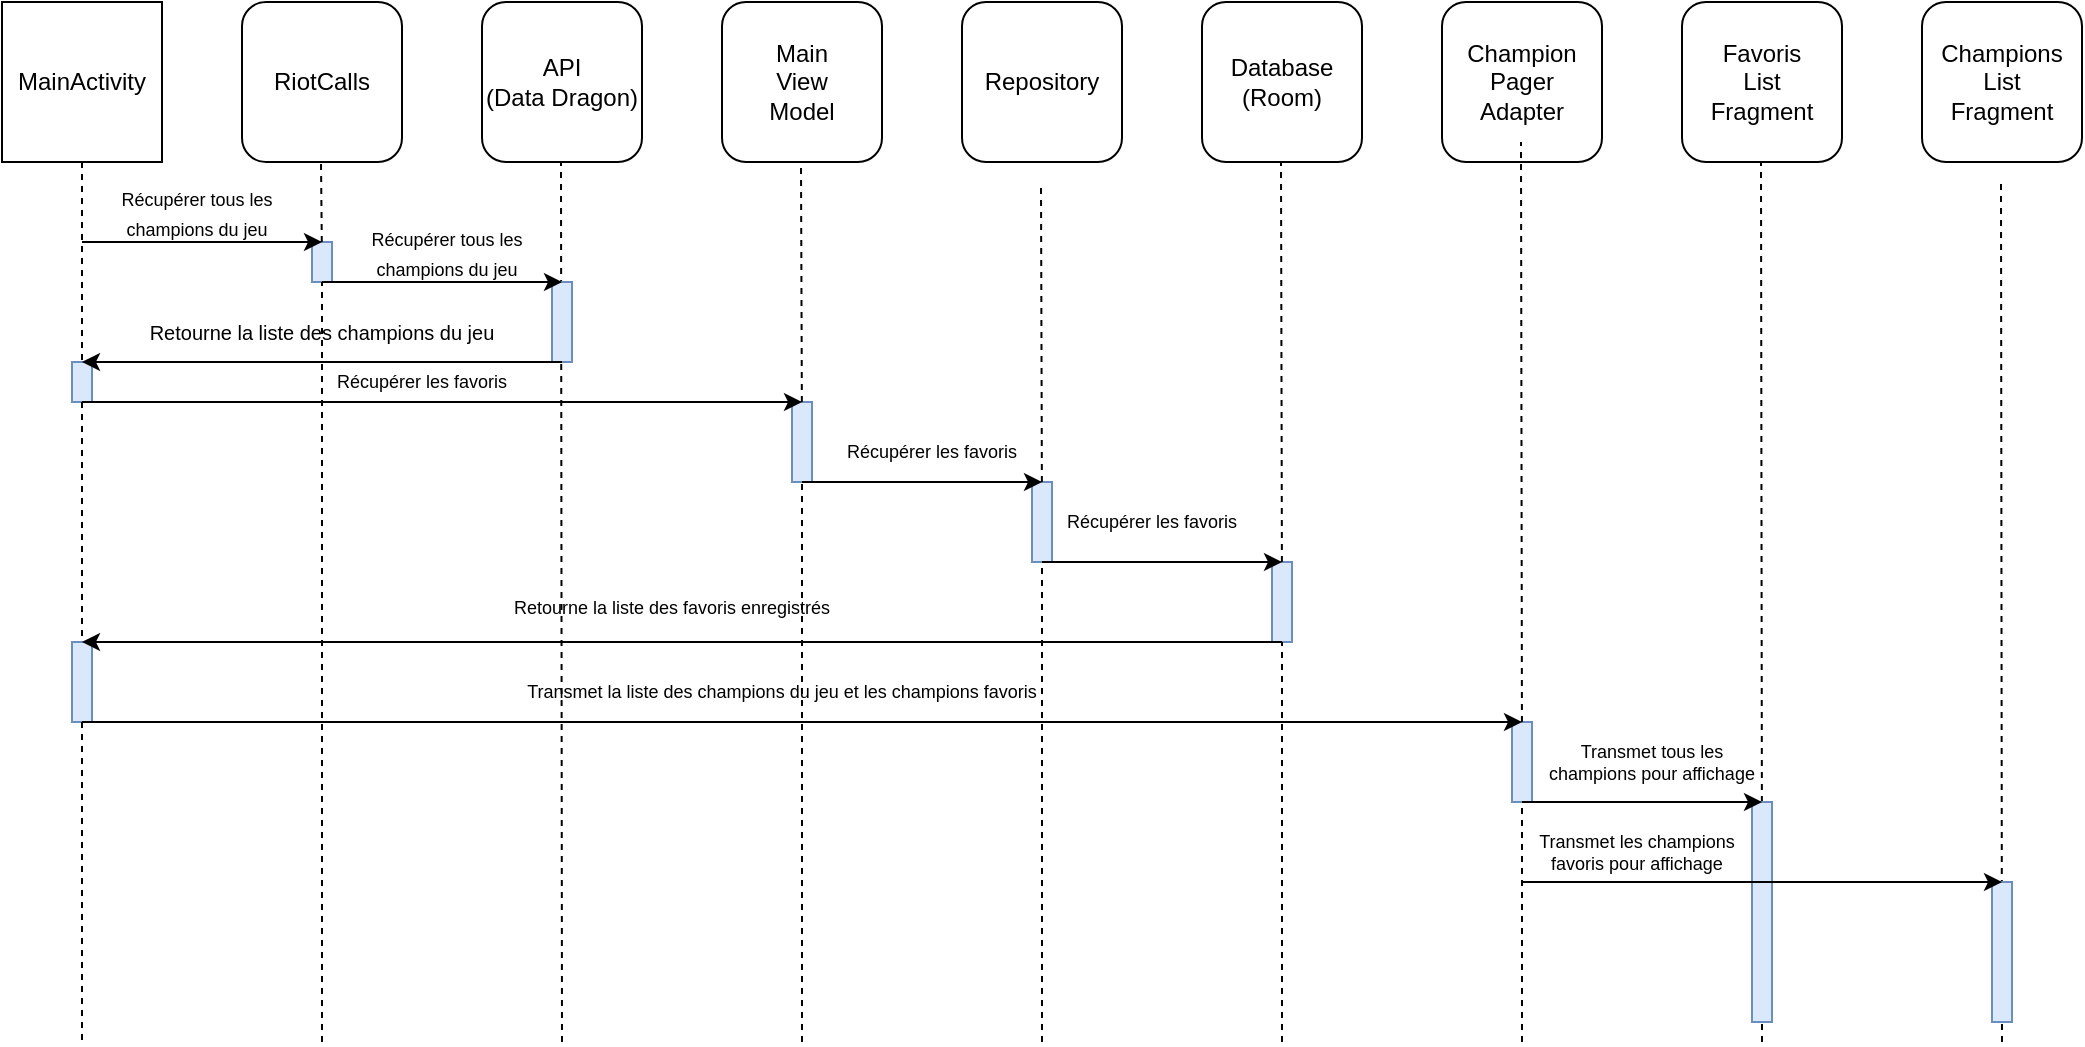 <mxfile version="20.8.3" type="github" pages="2">
  <diagram id="kgpKYQtTHZ0yAKxKKP6v" name="Récupération des données">
    <mxGraphModel dx="1434" dy="764" grid="1" gridSize="10" guides="1" tooltips="1" connect="1" arrows="1" fold="1" page="1" pageScale="1" pageWidth="850" pageHeight="1100" math="0" shadow="0">
      <root>
        <mxCell id="0" />
        <mxCell id="1" parent="0" />
        <mxCell id="WlTL2yJESif3_M9LrgGM-5" value="" style="endArrow=none;html=1;rounded=0;entryX=0.5;entryY=1;entryDx=0;entryDy=0;dashed=1;" edge="1" parent="1">
          <mxGeometry width="50" height="50" relative="1" as="geometry">
            <mxPoint x="320" y="560" as="sourcePoint" />
            <mxPoint x="319.5" y="120" as="targetPoint" />
          </mxGeometry>
        </mxCell>
        <mxCell id="WlTL2yJESif3_M9LrgGM-35" value="" style="rounded=0;whiteSpace=wrap;html=1;fillColor=#dae8fc;strokeColor=#6c8ebf;fillStyle=auto;" vertex="1" parent="1">
          <mxGeometry x="315" y="180" width="10" height="40" as="geometry" />
        </mxCell>
        <mxCell id="WlTL2yJESif3_M9LrgGM-36" value="" style="rounded=0;whiteSpace=wrap;html=1;fillColor=#dae8fc;strokeColor=#6c8ebf;fillStyle=auto;" vertex="1" parent="1">
          <mxGeometry x="75" y="220" width="10" height="20" as="geometry" />
        </mxCell>
        <mxCell id="WlTL2yJESif3_M9LrgGM-33" value="" style="rounded=0;whiteSpace=wrap;html=1;fillColor=#dae8fc;strokeColor=#6c8ebf;fillStyle=auto;" vertex="1" parent="1">
          <mxGeometry x="195" y="160" width="10" height="20" as="geometry" />
        </mxCell>
        <mxCell id="WlTL2yJESif3_M9LrgGM-38" value="" style="rounded=0;whiteSpace=wrap;html=1;fillColor=#dae8fc;strokeColor=#6c8ebf;fillStyle=auto;" vertex="1" parent="1">
          <mxGeometry x="435" y="240" width="10" height="40" as="geometry" />
        </mxCell>
        <mxCell id="WlTL2yJESif3_M9LrgGM-40" value="" style="rounded=0;whiteSpace=wrap;html=1;fillColor=#dae8fc;strokeColor=#6c8ebf;fillStyle=auto;" vertex="1" parent="1">
          <mxGeometry x="555" y="280" width="10" height="40" as="geometry" />
        </mxCell>
        <mxCell id="WlTL2yJESif3_M9LrgGM-42" value="" style="rounded=0;whiteSpace=wrap;html=1;fillColor=#dae8fc;strokeColor=#6c8ebf;fillStyle=auto;" vertex="1" parent="1">
          <mxGeometry x="675" y="320" width="10" height="40" as="geometry" />
        </mxCell>
        <mxCell id="WlTL2yJESif3_M9LrgGM-44" value="" style="rounded=0;whiteSpace=wrap;html=1;fillColor=#dae8fc;strokeColor=#6c8ebf;fillStyle=auto;" vertex="1" parent="1">
          <mxGeometry x="75" y="360" width="10" height="40" as="geometry" />
        </mxCell>
        <mxCell id="WlTL2yJESif3_M9LrgGM-46" value="" style="rounded=0;whiteSpace=wrap;html=1;fillColor=#dae8fc;strokeColor=#6c8ebf;fillStyle=auto;" vertex="1" parent="1">
          <mxGeometry x="795" y="400" width="10" height="40" as="geometry" />
        </mxCell>
        <mxCell id="WlTL2yJESif3_M9LrgGM-6" value="" style="endArrow=none;html=1;rounded=0;entryX=0.5;entryY=1;entryDx=0;entryDy=0;dashed=1;startArrow=none;" edge="1" parent="1" source="WlTL2yJESif3_M9LrgGM-38">
          <mxGeometry width="50" height="50" relative="1" as="geometry">
            <mxPoint x="439.5" y="740" as="sourcePoint" />
            <mxPoint x="439.5" y="120" as="targetPoint" />
          </mxGeometry>
        </mxCell>
        <mxCell id="4i8zw-2Z5ouIAt05xJlH-1" value="MainActivity" style="rounded=0;whiteSpace=wrap;html=1;" vertex="1" parent="1">
          <mxGeometry x="40" y="40" width="80" height="80" as="geometry" />
        </mxCell>
        <mxCell id="4i8zw-2Z5ouIAt05xJlH-4" value="RiotCalls" style="rounded=1;whiteSpace=wrap;html=1;" vertex="1" parent="1">
          <mxGeometry x="160" y="40" width="80" height="80" as="geometry" />
        </mxCell>
        <mxCell id="4i8zw-2Z5ouIAt05xJlH-5" value="Main&lt;br&gt;View&lt;br&gt;Model" style="rounded=1;whiteSpace=wrap;html=1;" vertex="1" parent="1">
          <mxGeometry x="400" y="40" width="80" height="80" as="geometry" />
        </mxCell>
        <mxCell id="4i8zw-2Z5ouIAt05xJlH-6" value="API&lt;br&gt;(Data Dragon)" style="rounded=1;whiteSpace=wrap;html=1;" vertex="1" parent="1">
          <mxGeometry x="280" y="40" width="80" height="80" as="geometry" />
        </mxCell>
        <mxCell id="4i8zw-2Z5ouIAt05xJlH-7" value="Repository" style="rounded=1;whiteSpace=wrap;html=1;" vertex="1" parent="1">
          <mxGeometry x="520" y="40" width="80" height="80" as="geometry" />
        </mxCell>
        <mxCell id="WlTL2yJESif3_M9LrgGM-1" value="Database&lt;br&gt;(Room)" style="rounded=1;whiteSpace=wrap;html=1;" vertex="1" parent="1">
          <mxGeometry x="640" y="40" width="80" height="80" as="geometry" />
        </mxCell>
        <mxCell id="WlTL2yJESif3_M9LrgGM-2" value="Champions&lt;br&gt;List&lt;br&gt;Fragment" style="rounded=1;whiteSpace=wrap;html=1;" vertex="1" parent="1">
          <mxGeometry x="1000" y="40" width="80" height="80" as="geometry" />
        </mxCell>
        <mxCell id="WlTL2yJESif3_M9LrgGM-4" value="" style="endArrow=none;html=1;rounded=0;entryX=0.5;entryY=1;entryDx=0;entryDy=0;dashed=1;startArrow=none;" edge="1" parent="1" source="WlTL2yJESif3_M9LrgGM-33">
          <mxGeometry width="50" height="50" relative="1" as="geometry">
            <mxPoint x="199.5" y="740" as="sourcePoint" />
            <mxPoint x="199.5" y="120" as="targetPoint" />
          </mxGeometry>
        </mxCell>
        <mxCell id="WlTL2yJESif3_M9LrgGM-9" value="" style="endArrow=none;html=1;rounded=0;entryX=0.5;entryY=1;entryDx=0;entryDy=0;dashed=1;startArrow=none;" edge="1" parent="1" source="WlTL2yJESif3_M9LrgGM-42">
          <mxGeometry width="50" height="50" relative="1" as="geometry">
            <mxPoint x="679.5" y="740" as="sourcePoint" />
            <mxPoint x="679.5" y="120" as="targetPoint" />
          </mxGeometry>
        </mxCell>
        <mxCell id="WlTL2yJESif3_M9LrgGM-11" value="" style="endArrow=classic;html=1;rounded=0;" edge="1" parent="1">
          <mxGeometry width="50" height="50" relative="1" as="geometry">
            <mxPoint x="200" y="180" as="sourcePoint" />
            <mxPoint x="320" y="180" as="targetPoint" />
          </mxGeometry>
        </mxCell>
        <mxCell id="WlTL2yJESif3_M9LrgGM-12" value="" style="endArrow=classic;html=1;rounded=0;" edge="1" parent="1">
          <mxGeometry width="50" height="50" relative="1" as="geometry">
            <mxPoint x="320" y="220" as="sourcePoint" />
            <mxPoint x="80" y="220" as="targetPoint" />
          </mxGeometry>
        </mxCell>
        <mxCell id="WlTL2yJESif3_M9LrgGM-13" value="" style="endArrow=classic;html=1;rounded=0;" edge="1" parent="1">
          <mxGeometry width="50" height="50" relative="1" as="geometry">
            <mxPoint x="80" y="240" as="sourcePoint" />
            <mxPoint x="440" y="240" as="targetPoint" />
          </mxGeometry>
        </mxCell>
        <mxCell id="WlTL2yJESif3_M9LrgGM-14" value="" style="endArrow=classic;html=1;rounded=0;" edge="1" parent="1">
          <mxGeometry width="50" height="50" relative="1" as="geometry">
            <mxPoint x="440" y="280" as="sourcePoint" />
            <mxPoint x="560" y="280" as="targetPoint" />
          </mxGeometry>
        </mxCell>
        <mxCell id="WlTL2yJESif3_M9LrgGM-15" value="" style="endArrow=classic;html=1;rounded=0;" edge="1" parent="1">
          <mxGeometry width="50" height="50" relative="1" as="geometry">
            <mxPoint x="560" y="320" as="sourcePoint" />
            <mxPoint x="680" y="320" as="targetPoint" />
          </mxGeometry>
        </mxCell>
        <mxCell id="WlTL2yJESif3_M9LrgGM-16" value="" style="endArrow=classic;html=1;rounded=0;" edge="1" parent="1">
          <mxGeometry width="50" height="50" relative="1" as="geometry">
            <mxPoint x="680" y="360" as="sourcePoint" />
            <mxPoint x="80" y="360" as="targetPoint" />
          </mxGeometry>
        </mxCell>
        <mxCell id="WlTL2yJESif3_M9LrgGM-17" value="Favoris&lt;br&gt;List&lt;br&gt;Fragment" style="rounded=1;whiteSpace=wrap;html=1;" vertex="1" parent="1">
          <mxGeometry x="880" y="40" width="80" height="80" as="geometry" />
        </mxCell>
        <mxCell id="WlTL2yJESif3_M9LrgGM-18" value="" style="endArrow=classic;html=1;rounded=0;" edge="1" parent="1">
          <mxGeometry width="50" height="50" relative="1" as="geometry">
            <mxPoint x="80" y="400" as="sourcePoint" />
            <mxPoint x="800" y="400" as="targetPoint" />
          </mxGeometry>
        </mxCell>
        <mxCell id="WlTL2yJESif3_M9LrgGM-19" value="" style="endArrow=none;html=1;rounded=0;entryX=0.5;entryY=1;entryDx=0;entryDy=0;dashed=1;startArrow=none;" edge="1" parent="1">
          <mxGeometry width="50" height="50" relative="1" as="geometry">
            <mxPoint x="919.944" y="440" as="sourcePoint" />
            <mxPoint x="919.5" y="120" as="targetPoint" />
          </mxGeometry>
        </mxCell>
        <mxCell id="WlTL2yJESif3_M9LrgGM-21" value="Champion&lt;br&gt;Pager&lt;br&gt;Adapter" style="rounded=1;whiteSpace=wrap;html=1;" vertex="1" parent="1">
          <mxGeometry x="760" y="40" width="80" height="80" as="geometry" />
        </mxCell>
        <mxCell id="WlTL2yJESif3_M9LrgGM-23" value="" style="endArrow=none;html=1;rounded=0;entryX=0.5;entryY=1;entryDx=0;entryDy=0;dashed=1;" edge="1" parent="1">
          <mxGeometry width="50" height="50" relative="1" as="geometry">
            <mxPoint x="1040" y="560" as="sourcePoint" />
            <mxPoint x="1039.5" y="130" as="targetPoint" />
          </mxGeometry>
        </mxCell>
        <mxCell id="WlTL2yJESif3_M9LrgGM-26" value="" style="endArrow=none;dashed=1;html=1;rounded=0;exitX=0.5;exitY=1;exitDx=0;exitDy=0;startArrow=none;" edge="1" parent="1" source="WlTL2yJESif3_M9LrgGM-44">
          <mxGeometry width="50" height="50" relative="1" as="geometry">
            <mxPoint x="400" y="400" as="sourcePoint" />
            <mxPoint x="80" y="560" as="targetPoint" />
          </mxGeometry>
        </mxCell>
        <mxCell id="WlTL2yJESif3_M9LrgGM-30" value="" style="endArrow=none;html=1;rounded=0;entryX=0.5;entryY=1;entryDx=0;entryDy=0;dashed=1;startArrow=none;" edge="1" parent="1" source="WlTL2yJESif3_M9LrgGM-46">
          <mxGeometry width="50" height="50" relative="1" as="geometry">
            <mxPoint x="799.5" y="730" as="sourcePoint" />
            <mxPoint x="799.5" y="110" as="targetPoint" />
          </mxGeometry>
        </mxCell>
        <mxCell id="WlTL2yJESif3_M9LrgGM-31" value="" style="endArrow=none;html=1;rounded=0;entryX=0.5;entryY=1;entryDx=0;entryDy=0;dashed=1;startArrow=none;" edge="1" parent="1" source="WlTL2yJESif3_M9LrgGM-40">
          <mxGeometry width="50" height="50" relative="1" as="geometry">
            <mxPoint x="559.5" y="750" as="sourcePoint" />
            <mxPoint x="559.5" y="130" as="targetPoint" />
          </mxGeometry>
        </mxCell>
        <mxCell id="WlTL2yJESif3_M9LrgGM-10" value="" style="endArrow=classic;html=1;rounded=0;" edge="1" parent="1">
          <mxGeometry width="50" height="50" relative="1" as="geometry">
            <mxPoint x="80" y="160" as="sourcePoint" />
            <mxPoint x="200" y="160" as="targetPoint" />
          </mxGeometry>
        </mxCell>
        <mxCell id="WlTL2yJESif3_M9LrgGM-34" value="" style="endArrow=none;html=1;rounded=0;entryX=0.5;entryY=1;entryDx=0;entryDy=0;dashed=1;" edge="1" parent="1" target="WlTL2yJESif3_M9LrgGM-33">
          <mxGeometry width="50" height="50" relative="1" as="geometry">
            <mxPoint x="200" y="560" as="sourcePoint" />
            <mxPoint x="199.5" y="120" as="targetPoint" />
          </mxGeometry>
        </mxCell>
        <mxCell id="WlTL2yJESif3_M9LrgGM-37" value="" style="endArrow=none;dashed=1;html=1;rounded=0;exitX=0.5;exitY=1;exitDx=0;exitDy=0;" edge="1" parent="1" source="4i8zw-2Z5ouIAt05xJlH-1" target="WlTL2yJESif3_M9LrgGM-36">
          <mxGeometry width="50" height="50" relative="1" as="geometry">
            <mxPoint x="80" y="120" as="sourcePoint" />
            <mxPoint x="80" y="720" as="targetPoint" />
          </mxGeometry>
        </mxCell>
        <mxCell id="WlTL2yJESif3_M9LrgGM-39" value="" style="endArrow=none;html=1;rounded=0;entryX=0.5;entryY=1;entryDx=0;entryDy=0;dashed=1;" edge="1" parent="1" target="WlTL2yJESif3_M9LrgGM-38">
          <mxGeometry width="50" height="50" relative="1" as="geometry">
            <mxPoint x="440" y="560" as="sourcePoint" />
            <mxPoint x="439.5" y="120" as="targetPoint" />
          </mxGeometry>
        </mxCell>
        <mxCell id="WlTL2yJESif3_M9LrgGM-41" value="" style="endArrow=none;html=1;rounded=0;entryX=0.5;entryY=1;entryDx=0;entryDy=0;dashed=1;" edge="1" parent="1" target="WlTL2yJESif3_M9LrgGM-40">
          <mxGeometry width="50" height="50" relative="1" as="geometry">
            <mxPoint x="560" y="560" as="sourcePoint" />
            <mxPoint x="559.5" y="130" as="targetPoint" />
          </mxGeometry>
        </mxCell>
        <mxCell id="WlTL2yJESif3_M9LrgGM-43" value="" style="endArrow=none;html=1;rounded=0;entryX=0.5;entryY=1;entryDx=0;entryDy=0;dashed=1;" edge="1" parent="1" target="WlTL2yJESif3_M9LrgGM-42">
          <mxGeometry width="50" height="50" relative="1" as="geometry">
            <mxPoint x="680" y="560" as="sourcePoint" />
            <mxPoint x="679.5" y="120" as="targetPoint" />
          </mxGeometry>
        </mxCell>
        <mxCell id="WlTL2yJESif3_M9LrgGM-45" value="" style="endArrow=none;dashed=1;html=1;rounded=0;exitX=0.5;exitY=1;exitDx=0;exitDy=0;startArrow=none;" edge="1" parent="1" source="WlTL2yJESif3_M9LrgGM-36" target="WlTL2yJESif3_M9LrgGM-44">
          <mxGeometry width="50" height="50" relative="1" as="geometry">
            <mxPoint x="80" y="240" as="sourcePoint" />
            <mxPoint x="80" y="720" as="targetPoint" />
          </mxGeometry>
        </mxCell>
        <mxCell id="WlTL2yJESif3_M9LrgGM-47" value="" style="endArrow=none;html=1;rounded=0;entryX=0.5;entryY=1;entryDx=0;entryDy=0;dashed=1;" edge="1" parent="1" target="WlTL2yJESif3_M9LrgGM-46">
          <mxGeometry width="50" height="50" relative="1" as="geometry">
            <mxPoint x="800" y="560" as="sourcePoint" />
            <mxPoint x="799.5" y="110" as="targetPoint" />
          </mxGeometry>
        </mxCell>
        <mxCell id="EV3ZtkSWQFGcRtwJ5ats-1" value="&lt;font style=&quot;font-size: 9px;&quot;&gt;Récupérer tous les champions du jeu&lt;/font&gt;" style="text;strokeColor=none;align=center;fillColor=none;html=1;verticalAlign=middle;whiteSpace=wrap;rounded=0;fillStyle=auto;" vertex="1" parent="1">
          <mxGeometry x="85" y="130" width="105" height="30" as="geometry" />
        </mxCell>
        <mxCell id="EV3ZtkSWQFGcRtwJ5ats-2" value="&lt;font style=&quot;font-size: 9px;&quot;&gt;Récupérer tous les champions du jeu&lt;/font&gt;" style="text;strokeColor=none;align=center;fillColor=none;html=1;verticalAlign=middle;whiteSpace=wrap;rounded=0;fillStyle=auto;" vertex="1" parent="1">
          <mxGeometry x="210" y="150" width="105" height="30" as="geometry" />
        </mxCell>
        <mxCell id="EV3ZtkSWQFGcRtwJ5ats-3" value="&lt;font size=&quot;1&quot;&gt;Retourne la liste des champions du jeu&lt;/font&gt;" style="text;strokeColor=none;align=center;fillColor=none;html=1;verticalAlign=middle;whiteSpace=wrap;rounded=0;fillStyle=auto;" vertex="1" parent="1">
          <mxGeometry x="90" y="190" width="220" height="30" as="geometry" />
        </mxCell>
        <mxCell id="EV3ZtkSWQFGcRtwJ5ats-4" value="Récupérer les favoris" style="text;strokeColor=none;align=center;fillColor=none;html=1;verticalAlign=middle;whiteSpace=wrap;rounded=0;fillStyle=auto;fontSize=9;" vertex="1" parent="1">
          <mxGeometry x="90" y="222.5" width="320" height="15" as="geometry" />
        </mxCell>
        <mxCell id="EV3ZtkSWQFGcRtwJ5ats-5" value="Récupérer les favoris" style="text;strokeColor=none;align=center;fillColor=none;html=1;verticalAlign=middle;whiteSpace=wrap;rounded=0;fillStyle=auto;fontSize=9;" vertex="1" parent="1">
          <mxGeometry x="455" y="250" width="100" height="30" as="geometry" />
        </mxCell>
        <mxCell id="EV3ZtkSWQFGcRtwJ5ats-7" value="Récupérer les favoris" style="text;strokeColor=none;align=center;fillColor=none;html=1;verticalAlign=middle;whiteSpace=wrap;rounded=0;fillStyle=auto;fontSize=9;" vertex="1" parent="1">
          <mxGeometry x="565" y="285" width="100" height="30" as="geometry" />
        </mxCell>
        <mxCell id="EV3ZtkSWQFGcRtwJ5ats-8" value="Retourne la liste des favoris enregistrés" style="text;strokeColor=none;align=center;fillColor=none;html=1;verticalAlign=middle;whiteSpace=wrap;rounded=0;fillStyle=auto;fontSize=9;" vertex="1" parent="1">
          <mxGeometry x="90" y="335" width="570" height="15" as="geometry" />
        </mxCell>
        <mxCell id="EV3ZtkSWQFGcRtwJ5ats-9" value="Transmet la liste des champions du jeu et les champions favoris" style="text;strokeColor=none;align=center;fillColor=none;html=1;verticalAlign=middle;whiteSpace=wrap;rounded=0;fillStyle=auto;fontSize=9;" vertex="1" parent="1">
          <mxGeometry x="85" y="370" width="690" height="30" as="geometry" />
        </mxCell>
        <mxCell id="EV3ZtkSWQFGcRtwJ5ats-11" value="" style="endArrow=none;html=1;rounded=0;entryX=0.5;entryY=1;entryDx=0;entryDy=0;dashed=1;" edge="1" parent="1">
          <mxGeometry width="50" height="50" relative="1" as="geometry">
            <mxPoint x="920" y="560" as="sourcePoint" />
            <mxPoint x="920" y="520" as="targetPoint" />
          </mxGeometry>
        </mxCell>
        <mxCell id="EV3ZtkSWQFGcRtwJ5ats-12" value="" style="rounded=0;whiteSpace=wrap;html=1;fillColor=#dae8fc;strokeColor=#6c8ebf;fillStyle=auto;" vertex="1" parent="1">
          <mxGeometry x="1035" y="480" width="10" height="70" as="geometry" />
        </mxCell>
        <mxCell id="EV3ZtkSWQFGcRtwJ5ats-13" value="" style="rounded=0;whiteSpace=wrap;html=1;fillColor=#dae8fc;strokeColor=#6c8ebf;fillStyle=auto;" vertex="1" parent="1">
          <mxGeometry x="915" y="440" width="10" height="110" as="geometry" />
        </mxCell>
        <mxCell id="WlTL2yJESif3_M9LrgGM-22" value="" style="endArrow=classic;html=1;rounded=0;" edge="1" parent="1">
          <mxGeometry width="50" height="50" relative="1" as="geometry">
            <mxPoint x="800" y="440" as="sourcePoint" />
            <mxPoint x="920" y="440" as="targetPoint" />
          </mxGeometry>
        </mxCell>
        <mxCell id="WlTL2yJESif3_M9LrgGM-24" value="" style="endArrow=classic;html=1;rounded=0;" edge="1" parent="1">
          <mxGeometry width="50" height="50" relative="1" as="geometry">
            <mxPoint x="800" y="480" as="sourcePoint" />
            <mxPoint x="1040" y="480" as="targetPoint" />
          </mxGeometry>
        </mxCell>
        <mxCell id="EV3ZtkSWQFGcRtwJ5ats-14" value="Transmet tous les champions pour affichage" style="text;strokeColor=none;align=center;fillColor=none;html=1;verticalAlign=middle;whiteSpace=wrap;rounded=0;fillStyle=auto;fontSize=9;" vertex="1" parent="1">
          <mxGeometry x="810" y="405" width="110" height="30" as="geometry" />
        </mxCell>
        <mxCell id="EV3ZtkSWQFGcRtwJ5ats-16" value="Transmet les champions favoris pour affichage" style="text;strokeColor=none;align=center;fillColor=none;html=1;verticalAlign=middle;whiteSpace=wrap;rounded=0;fillStyle=auto;fontSize=9;" vertex="1" parent="1">
          <mxGeometry x="805" y="450" width="105" height="30" as="geometry" />
        </mxCell>
      </root>
    </mxGraphModel>
  </diagram>
  <diagram id="8taQVdGHSH5XULx-OC0S" name="Sauvegarde des données">
    <mxGraphModel dx="989" dy="527" grid="1" gridSize="10" guides="1" tooltips="1" connect="1" arrows="1" fold="1" page="1" pageScale="1" pageWidth="827" pageHeight="1169" math="0" shadow="0">
      <root>
        <mxCell id="0" />
        <mxCell id="1" parent="0" />
        <mxCell id="MFI4O10BbfGW59_V_0BS-1" value="ViewHolder&lt;br&gt;&amp;lt;Champions&lt;br&gt;List&lt;br&gt;Adapter.java&amp;gt;" style="rounded=1;whiteSpace=wrap;html=1;fillStyle=auto;fontSize=9;" vertex="1" parent="1">
          <mxGeometry x="40" y="40" width="80" height="80" as="geometry" />
        </mxCell>
        <mxCell id="MFI4O10BbfGW59_V_0BS-2" value="MainActivity" style="rounded=1;whiteSpace=wrap;html=1;fillStyle=auto;fontSize=9;" vertex="1" parent="1">
          <mxGeometry x="160" y="40" width="80" height="80" as="geometry" />
        </mxCell>
        <mxCell id="MFI4O10BbfGW59_V_0BS-3" value="MainViewModel" style="rounded=1;whiteSpace=wrap;html=1;fillStyle=auto;fontSize=9;" vertex="1" parent="1">
          <mxGeometry x="280" y="40" width="80" height="80" as="geometry" />
        </mxCell>
        <mxCell id="MFI4O10BbfGW59_V_0BS-4" value="Repository" style="rounded=1;whiteSpace=wrap;html=1;fillStyle=auto;fontSize=9;" vertex="1" parent="1">
          <mxGeometry x="400" y="40" width="80" height="80" as="geometry" />
        </mxCell>
        <mxCell id="MFI4O10BbfGW59_V_0BS-6" value="" style="endArrow=none;dashed=1;html=1;rounded=0;fontSize=9;entryX=0.5;entryY=1;entryDx=0;entryDy=0;startArrow=none;" edge="1" parent="1" source="MFI4O10BbfGW59_V_0BS-12" target="MFI4O10BbfGW59_V_0BS-1">
          <mxGeometry width="50" height="50" relative="1" as="geometry">
            <mxPoint x="80" y="520" as="sourcePoint" />
            <mxPoint x="440" y="260" as="targetPoint" />
          </mxGeometry>
        </mxCell>
        <mxCell id="MFI4O10BbfGW59_V_0BS-7" value="" style="endArrow=none;dashed=1;html=1;rounded=0;fontSize=9;entryX=0.5;entryY=1;entryDx=0;entryDy=0;startArrow=none;" edge="1" parent="1" source="MFI4O10BbfGW59_V_0BS-15">
          <mxGeometry width="50" height="50" relative="1" as="geometry">
            <mxPoint x="199.5" y="520" as="sourcePoint" />
            <mxPoint x="199.5" y="120" as="targetPoint" />
          </mxGeometry>
        </mxCell>
        <mxCell id="MFI4O10BbfGW59_V_0BS-8" value="" style="endArrow=none;dashed=1;html=1;rounded=0;fontSize=9;entryX=0.5;entryY=1;entryDx=0;entryDy=0;startArrow=none;" edge="1" parent="1" source="MFI4O10BbfGW59_V_0BS-42">
          <mxGeometry width="50" height="50" relative="1" as="geometry">
            <mxPoint x="319.5" y="520" as="sourcePoint" />
            <mxPoint x="319.5" y="120" as="targetPoint" />
          </mxGeometry>
        </mxCell>
        <mxCell id="MFI4O10BbfGW59_V_0BS-9" value="" style="endArrow=none;dashed=1;html=1;rounded=0;fontSize=9;entryX=0.5;entryY=1;entryDx=0;entryDy=0;startArrow=none;" edge="1" parent="1" source="MFI4O10BbfGW59_V_0BS-44">
          <mxGeometry width="50" height="50" relative="1" as="geometry">
            <mxPoint x="439.5" y="520" as="sourcePoint" />
            <mxPoint x="439.5" y="120" as="targetPoint" />
          </mxGeometry>
        </mxCell>
        <mxCell id="MFI4O10BbfGW59_V_0BS-13" value="" style="endArrow=none;dashed=1;html=1;rounded=0;fontSize=9;entryX=0.5;entryY=1;entryDx=0;entryDy=0;" edge="1" parent="1" target="MFI4O10BbfGW59_V_0BS-12">
          <mxGeometry width="50" height="50" relative="1" as="geometry">
            <mxPoint x="80" y="520" as="sourcePoint" />
            <mxPoint x="80" y="120" as="targetPoint" />
          </mxGeometry>
        </mxCell>
        <mxCell id="MFI4O10BbfGW59_V_0BS-12" value="" style="shape=sumEllipse;perimeter=ellipsePerimeter;whiteSpace=wrap;html=1;backgroundOutline=1;fillStyle=auto;fontSize=9;" vertex="1" parent="1">
          <mxGeometry x="70" y="150" width="20" height="20" as="geometry" />
        </mxCell>
        <mxCell id="MFI4O10BbfGW59_V_0BS-14" value="Clic sur le bouton &#39;Ajouter aux favoris&quot;" style="text;strokeColor=none;align=center;fillColor=none;html=1;verticalAlign=middle;whiteSpace=wrap;rounded=0;fillStyle=auto;fontSize=9;" vertex="1" parent="1">
          <mxGeometry y="135" width="80" height="50" as="geometry" />
        </mxCell>
        <mxCell id="MFI4O10BbfGW59_V_0BS-16" value="" style="endArrow=none;dashed=1;html=1;rounded=0;fontSize=9;entryX=0.5;entryY=1;entryDx=0;entryDy=0;startArrow=none;" edge="1" parent="1" source="MFI4O10BbfGW59_V_0BS-54" target="MFI4O10BbfGW59_V_0BS-15">
          <mxGeometry width="50" height="50" relative="1" as="geometry">
            <mxPoint x="199.5" y="520" as="sourcePoint" />
            <mxPoint x="199.5" y="120" as="targetPoint" />
          </mxGeometry>
        </mxCell>
        <mxCell id="MFI4O10BbfGW59_V_0BS-15" value="" style="rounded=0;whiteSpace=wrap;html=1;fillStyle=auto;fontSize=9;fillColor=#dae8fc;strokeColor=#6c8ebf;" vertex="1" parent="1">
          <mxGeometry x="195" y="160" width="10" height="40" as="geometry" />
        </mxCell>
        <mxCell id="MFI4O10BbfGW59_V_0BS-11" value="" style="endArrow=classic;html=1;rounded=0;fontSize=9;" edge="1" parent="1">
          <mxGeometry width="50" height="50" relative="1" as="geometry">
            <mxPoint x="80" y="160" as="sourcePoint" />
            <mxPoint x="200" y="160" as="targetPoint" />
          </mxGeometry>
        </mxCell>
        <mxCell id="MFI4O10BbfGW59_V_0BS-23" value="Ajouter aux Favoris" style="text;strokeColor=none;align=center;fillColor=none;html=1;verticalAlign=middle;whiteSpace=wrap;rounded=0;fillStyle=auto;fontSize=9;" vertex="1" parent="1">
          <mxGeometry x="100" y="130" width="80" height="30" as="geometry" />
        </mxCell>
        <mxCell id="MFI4O10BbfGW59_V_0BS-24" value="Ajouter aux Favoris" style="text;strokeColor=none;align=center;fillColor=none;html=1;verticalAlign=middle;whiteSpace=wrap;rounded=0;fillStyle=auto;fontSize=9;" vertex="1" parent="1">
          <mxGeometry x="200" y="165" width="120" height="30" as="geometry" />
        </mxCell>
        <mxCell id="MFI4O10BbfGW59_V_0BS-25" value="Ajouter aux Favoris" style="text;strokeColor=none;align=center;fillColor=none;html=1;verticalAlign=middle;whiteSpace=wrap;rounded=0;fillStyle=auto;fontSize=9;" vertex="1" parent="1">
          <mxGeometry x="320" y="205" width="120" height="30" as="geometry" />
        </mxCell>
        <mxCell id="MFI4O10BbfGW59_V_0BS-26" value="Ajouter aux Favoris" style="text;strokeColor=none;align=center;fillColor=none;html=1;verticalAlign=middle;whiteSpace=wrap;rounded=0;fillStyle=auto;fontSize=9;" vertex="1" parent="1">
          <mxGeometry x="440" y="245" width="120" height="30" as="geometry" />
        </mxCell>
        <mxCell id="MFI4O10BbfGW59_V_0BS-29" value="Favoris&lt;br&gt;List&lt;br&gt;Fragment" style="rounded=1;whiteSpace=wrap;html=1;fillStyle=auto;fontSize=9;" vertex="1" parent="1">
          <mxGeometry x="640" y="40" width="80" height="80" as="geometry" />
        </mxCell>
        <mxCell id="MFI4O10BbfGW59_V_0BS-31" value="" style="endArrow=none;dashed=1;html=1;rounded=0;fontSize=9;entryX=0.5;entryY=1;entryDx=0;entryDy=0;startArrow=none;" edge="1" parent="1">
          <mxGeometry width="50" height="50" relative="1" as="geometry">
            <mxPoint x="680" y="520" as="sourcePoint" />
            <mxPoint x="679.5" y="120" as="targetPoint" />
          </mxGeometry>
        </mxCell>
        <mxCell id="MFI4O10BbfGW59_V_0BS-32" value="Database&lt;br&gt;(Room)" style="rounded=1;whiteSpace=wrap;html=1;fillStyle=auto;fontSize=9;" vertex="1" parent="1">
          <mxGeometry x="520" y="40" width="80" height="80" as="geometry" />
        </mxCell>
        <mxCell id="MFI4O10BbfGW59_V_0BS-33" value="" style="endArrow=none;dashed=1;html=1;rounded=0;fontSize=9;entryX=0.5;entryY=1;entryDx=0;entryDy=0;startArrow=none;" edge="1" parent="1" source="MFI4O10BbfGW59_V_0BS-48">
          <mxGeometry width="50" height="50" relative="1" as="geometry">
            <mxPoint x="559.5" y="520" as="sourcePoint" />
            <mxPoint x="559.5" y="120" as="targetPoint" />
          </mxGeometry>
        </mxCell>
        <mxCell id="MFI4O10BbfGW59_V_0BS-40" value="Mettre à jour la liste des favoris pour affichage" style="text;strokeColor=none;align=center;fillColor=none;html=1;verticalAlign=middle;whiteSpace=wrap;rounded=0;fillStyle=auto;fontSize=9;" vertex="1" parent="1">
          <mxGeometry x="205" y="405" width="475" height="30" as="geometry" />
        </mxCell>
        <mxCell id="MFI4O10BbfGW59_V_0BS-43" value="" style="endArrow=none;dashed=1;html=1;rounded=0;fontSize=9;entryX=0.5;entryY=1;entryDx=0;entryDy=0;startArrow=none;" edge="1" parent="1" source="MFI4O10BbfGW59_V_0BS-52" target="MFI4O10BbfGW59_V_0BS-42">
          <mxGeometry width="50" height="50" relative="1" as="geometry">
            <mxPoint x="319.5" y="520" as="sourcePoint" />
            <mxPoint x="319.5" y="120" as="targetPoint" />
          </mxGeometry>
        </mxCell>
        <mxCell id="MFI4O10BbfGW59_V_0BS-42" value="" style="rounded=0;whiteSpace=wrap;html=1;fillStyle=auto;fontSize=9;fillColor=#dae8fc;strokeColor=#6c8ebf;" vertex="1" parent="1">
          <mxGeometry x="315" y="200" width="10" height="40" as="geometry" />
        </mxCell>
        <mxCell id="MFI4O10BbfGW59_V_0BS-45" value="" style="endArrow=none;dashed=1;html=1;rounded=0;fontSize=9;entryX=0.5;entryY=1;entryDx=0;entryDy=0;startArrow=none;" edge="1" parent="1" source="MFI4O10BbfGW59_V_0BS-50" target="MFI4O10BbfGW59_V_0BS-44">
          <mxGeometry width="50" height="50" relative="1" as="geometry">
            <mxPoint x="439.5" y="520" as="sourcePoint" />
            <mxPoint x="439.5" y="120" as="targetPoint" />
          </mxGeometry>
        </mxCell>
        <mxCell id="MFI4O10BbfGW59_V_0BS-44" value="" style="rounded=0;whiteSpace=wrap;html=1;fillStyle=auto;fontSize=9;fillColor=#dae8fc;strokeColor=#6c8ebf;" vertex="1" parent="1">
          <mxGeometry x="435" y="240" width="10" height="40" as="geometry" />
        </mxCell>
        <mxCell id="MFI4O10BbfGW59_V_0BS-49" value="" style="endArrow=none;dashed=1;html=1;rounded=0;fontSize=9;entryX=0.5;entryY=1;entryDx=0;entryDy=0;" edge="1" parent="1" target="MFI4O10BbfGW59_V_0BS-48">
          <mxGeometry width="50" height="50" relative="1" as="geometry">
            <mxPoint x="560" y="520" as="sourcePoint" />
            <mxPoint x="559.5" y="80" as="targetPoint" />
          </mxGeometry>
        </mxCell>
        <mxCell id="MFI4O10BbfGW59_V_0BS-48" value="" style="rounded=0;whiteSpace=wrap;html=1;fillStyle=auto;fontSize=9;fillColor=#dae8fc;strokeColor=#6c8ebf;" vertex="1" parent="1">
          <mxGeometry x="555" y="280" width="10" height="40" as="geometry" />
        </mxCell>
        <mxCell id="MFI4O10BbfGW59_V_0BS-51" value="" style="endArrow=none;dashed=1;html=1;rounded=0;fontSize=9;entryX=0.5;entryY=1;entryDx=0;entryDy=0;" edge="1" parent="1" target="MFI4O10BbfGW59_V_0BS-50">
          <mxGeometry width="50" height="50" relative="1" as="geometry">
            <mxPoint x="440" y="520" as="sourcePoint" />
            <mxPoint x="440" y="240" as="targetPoint" />
          </mxGeometry>
        </mxCell>
        <mxCell id="MFI4O10BbfGW59_V_0BS-50" value="" style="rounded=0;whiteSpace=wrap;html=1;fillStyle=auto;fontSize=9;fillColor=#dae8fc;strokeColor=#6c8ebf;" vertex="1" parent="1">
          <mxGeometry x="435" y="320" width="10" height="40" as="geometry" />
        </mxCell>
        <mxCell id="MFI4O10BbfGW59_V_0BS-53" value="" style="endArrow=none;dashed=1;html=1;rounded=0;fontSize=9;entryX=0.5;entryY=1;entryDx=0;entryDy=0;" edge="1" parent="1" target="MFI4O10BbfGW59_V_0BS-52">
          <mxGeometry width="50" height="50" relative="1" as="geometry">
            <mxPoint x="320" y="520" as="sourcePoint" />
            <mxPoint x="320" y="200" as="targetPoint" />
          </mxGeometry>
        </mxCell>
        <mxCell id="MFI4O10BbfGW59_V_0BS-52" value="" style="rounded=0;whiteSpace=wrap;html=1;fillStyle=auto;fontSize=9;fillColor=#dae8fc;strokeColor=#6c8ebf;" vertex="1" parent="1">
          <mxGeometry x="315" y="360" width="10" height="40" as="geometry" />
        </mxCell>
        <mxCell id="MFI4O10BbfGW59_V_0BS-55" value="" style="endArrow=none;dashed=1;html=1;rounded=0;fontSize=9;entryX=0.5;entryY=1;entryDx=0;entryDy=0;" edge="1" parent="1" target="MFI4O10BbfGW59_V_0BS-54">
          <mxGeometry width="50" height="50" relative="1" as="geometry">
            <mxPoint x="200" y="520" as="sourcePoint" />
            <mxPoint x="200" y="160" as="targetPoint" />
          </mxGeometry>
        </mxCell>
        <mxCell id="MFI4O10BbfGW59_V_0BS-54" value="" style="rounded=0;whiteSpace=wrap;html=1;fillStyle=auto;fontSize=9;fillColor=#dae8fc;strokeColor=#6c8ebf;" vertex="1" parent="1">
          <mxGeometry x="195" y="400" width="10" height="40" as="geometry" />
        </mxCell>
        <mxCell id="MFI4O10BbfGW59_V_0BS-56" value="Mettre à jour la liste des favoris" style="text;strokeColor=none;align=center;fillColor=none;html=1;verticalAlign=middle;whiteSpace=wrap;rounded=0;fillStyle=auto;fontSize=9;" vertex="1" parent="1">
          <mxGeometry x="440" y="280" width="120" height="35" as="geometry" />
        </mxCell>
        <mxCell id="MFI4O10BbfGW59_V_0BS-57" value="Mettre à jour la liste des favoris" style="text;strokeColor=none;align=center;fillColor=none;html=1;verticalAlign=middle;whiteSpace=wrap;rounded=0;fillStyle=auto;fontSize=9;" vertex="1" parent="1">
          <mxGeometry x="320" y="320" width="120" height="35" as="geometry" />
        </mxCell>
        <mxCell id="MFI4O10BbfGW59_V_0BS-58" value="Mettre à jour la liste des favoris" style="text;strokeColor=none;align=center;fillColor=none;html=1;verticalAlign=middle;whiteSpace=wrap;rounded=0;fillStyle=auto;fontSize=9;" vertex="1" parent="1">
          <mxGeometry x="200" y="355" width="120" height="35" as="geometry" />
        </mxCell>
        <mxCell id="SWIGPz6VdiFN2Kp1Ue2y-2" value="" style="endArrow=none;dashed=1;html=1;rounded=0;fontSize=9;entryX=0.5;entryY=1;entryDx=0;entryDy=0;" edge="1" parent="1" target="SWIGPz6VdiFN2Kp1Ue2y-1">
          <mxGeometry width="50" height="50" relative="1" as="geometry">
            <mxPoint x="679.5" y="480" as="sourcePoint" />
            <mxPoint x="679.5" y="80" as="targetPoint" />
          </mxGeometry>
        </mxCell>
        <mxCell id="SWIGPz6VdiFN2Kp1Ue2y-1" value="" style="rounded=0;whiteSpace=wrap;html=1;fillStyle=auto;fontSize=9;fillColor=#dae8fc;strokeColor=#6c8ebf;" vertex="1" parent="1">
          <mxGeometry x="675" y="440" width="10" height="70" as="geometry" />
        </mxCell>
        <mxCell id="SWIGPz6VdiFN2Kp1Ue2y-3" style="edgeStyle=orthogonalEdgeStyle;rounded=0;orthogonalLoop=1;jettySize=auto;html=1;exitX=0.5;exitY=1;exitDx=0;exitDy=0;fontSize=9;" edge="1" parent="1" source="MFI4O10BbfGW59_V_0BS-24" target="MFI4O10BbfGW59_V_0BS-24">
          <mxGeometry relative="1" as="geometry" />
        </mxCell>
        <mxCell id="MFI4O10BbfGW59_V_0BS-17" value="" style="endArrow=classic;html=1;rounded=0;fontSize=9;" edge="1" parent="1">
          <mxGeometry width="50" height="50" relative="1" as="geometry">
            <mxPoint x="200" y="200" as="sourcePoint" />
            <mxPoint x="320" y="200" as="targetPoint" />
          </mxGeometry>
        </mxCell>
        <mxCell id="MFI4O10BbfGW59_V_0BS-18" value="" style="endArrow=classic;html=1;rounded=0;fontSize=9;" edge="1" parent="1">
          <mxGeometry width="50" height="50" relative="1" as="geometry">
            <mxPoint x="320" y="240" as="sourcePoint" />
            <mxPoint x="440" y="240" as="targetPoint" />
          </mxGeometry>
        </mxCell>
        <mxCell id="MFI4O10BbfGW59_V_0BS-19" value="" style="endArrow=classic;html=1;rounded=0;fontSize=9;" edge="1" parent="1">
          <mxGeometry width="50" height="50" relative="1" as="geometry">
            <mxPoint x="440" y="280" as="sourcePoint" />
            <mxPoint x="560" y="280" as="targetPoint" />
          </mxGeometry>
        </mxCell>
        <mxCell id="MFI4O10BbfGW59_V_0BS-22" value="" style="endArrow=classic;html=1;rounded=0;fontSize=9;" edge="1" parent="1">
          <mxGeometry width="50" height="50" relative="1" as="geometry">
            <mxPoint x="560" y="320" as="sourcePoint" />
            <mxPoint x="440" y="320" as="targetPoint" />
          </mxGeometry>
        </mxCell>
        <mxCell id="MFI4O10BbfGW59_V_0BS-36" value="" style="endArrow=classic;html=1;rounded=0;fontSize=9;" edge="1" parent="1">
          <mxGeometry width="50" height="50" relative="1" as="geometry">
            <mxPoint x="440" y="360" as="sourcePoint" />
            <mxPoint x="320" y="360" as="targetPoint" />
          </mxGeometry>
        </mxCell>
        <mxCell id="MFI4O10BbfGW59_V_0BS-37" value="" style="endArrow=classic;html=1;rounded=0;fontSize=9;" edge="1" parent="1">
          <mxGeometry width="50" height="50" relative="1" as="geometry">
            <mxPoint x="320" y="400" as="sourcePoint" />
            <mxPoint x="200" y="400" as="targetPoint" />
          </mxGeometry>
        </mxCell>
        <mxCell id="MFI4O10BbfGW59_V_0BS-38" value="" style="endArrow=classic;html=1;rounded=0;fontSize=9;entryX=0.5;entryY=0;entryDx=0;entryDy=0;" edge="1" parent="1" target="SWIGPz6VdiFN2Kp1Ue2y-1">
          <mxGeometry width="50" height="50" relative="1" as="geometry">
            <mxPoint x="200" y="440" as="sourcePoint" />
            <mxPoint x="800" y="440" as="targetPoint" />
          </mxGeometry>
        </mxCell>
      </root>
    </mxGraphModel>
  </diagram>
</mxfile>
